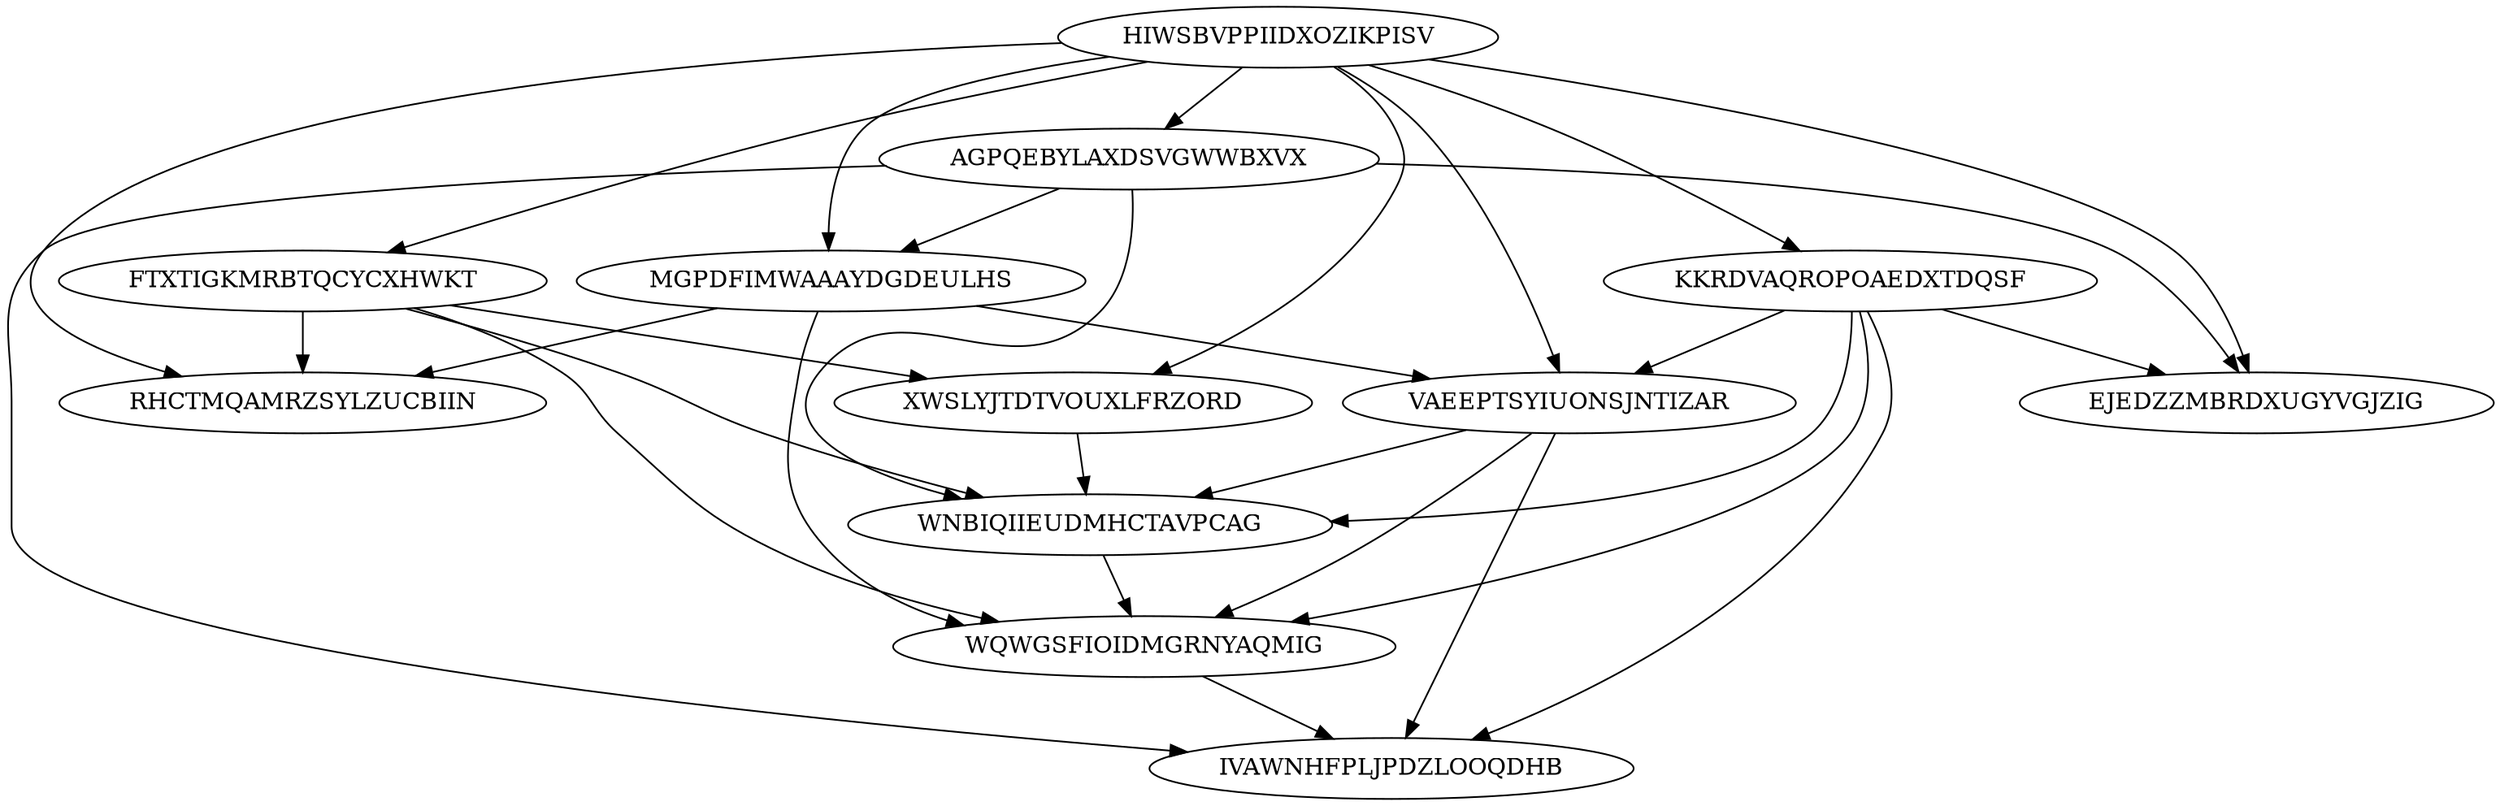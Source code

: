 digraph "N12M30" {
	HIWSBVPPIIDXOZIKPISV			[Weight=16, Start=0, Processor=1];
	AGPQEBYLAXDSVGWWBXVX			[Weight=12, Start=16, Processor=1];
	MGPDFIMWAAAYDGDEULHS			[Weight=15, Start=28, Processor=1];
	FTXTIGKMRBTQCYCXHWKT			[Weight=18, Start=26, Processor=2];
	XWSLYJTDTVOUXLFRZORD			[Weight=17, Start=44, Processor=2];
	KKRDVAQROPOAEDXTDQSF			[Weight=14, Start=33, Processor=3];
	RHCTMQAMRZSYLZUCBIIN			[Weight=15, Start=62, Processor=4];
	VAEEPTSYIUONSJNTIZAR			[Weight=12, Start=61, Processor=3];
	WNBIQIIEUDMHCTAVPCAG			[Weight=17, Start=73, Processor=3];
	WQWGSFIOIDMGRNYAQMIG			[Weight=15, Start=90, Processor=3];
	EJEDZZMBRDXUGYVGJZIG			[Weight=16, Start=77, Processor=4];
	IVAWNHFPLJPDZLOOQDHB			[Weight=18, Start=105, Processor=3];
	KKRDVAQROPOAEDXTDQSF -> WNBIQIIEUDMHCTAVPCAG		[Weight=19];
	FTXTIGKMRBTQCYCXHWKT -> WNBIQIIEUDMHCTAVPCAG		[Weight=12];
	HIWSBVPPIIDXOZIKPISV -> XWSLYJTDTVOUXLFRZORD		[Weight=11];
	KKRDVAQROPOAEDXTDQSF -> EJEDZZMBRDXUGYVGJZIG		[Weight=16];
	VAEEPTSYIUONSJNTIZAR -> WNBIQIIEUDMHCTAVPCAG		[Weight=16];
	HIWSBVPPIIDXOZIKPISV -> FTXTIGKMRBTQCYCXHWKT		[Weight=10];
	WQWGSFIOIDMGRNYAQMIG -> IVAWNHFPLJPDZLOOQDHB		[Weight=10];
	AGPQEBYLAXDSVGWWBXVX -> EJEDZZMBRDXUGYVGJZIG		[Weight=18];
	HIWSBVPPIIDXOZIKPISV -> KKRDVAQROPOAEDXTDQSF		[Weight=17];
	KKRDVAQROPOAEDXTDQSF -> IVAWNHFPLJPDZLOOQDHB		[Weight=11];
	AGPQEBYLAXDSVGWWBXVX -> WNBIQIIEUDMHCTAVPCAG		[Weight=10];
	MGPDFIMWAAAYDGDEULHS -> WQWGSFIOIDMGRNYAQMIG		[Weight=15];
	AGPQEBYLAXDSVGWWBXVX -> IVAWNHFPLJPDZLOOQDHB		[Weight=10];
	KKRDVAQROPOAEDXTDQSF -> VAEEPTSYIUONSJNTIZAR		[Weight=18];
	HIWSBVPPIIDXOZIKPISV -> MGPDFIMWAAAYDGDEULHS		[Weight=17];
	FTXTIGKMRBTQCYCXHWKT -> WQWGSFIOIDMGRNYAQMIG		[Weight=17];
	XWSLYJTDTVOUXLFRZORD -> WNBIQIIEUDMHCTAVPCAG		[Weight=12];
	FTXTIGKMRBTQCYCXHWKT -> XWSLYJTDTVOUXLFRZORD		[Weight=18];
	HIWSBVPPIIDXOZIKPISV -> RHCTMQAMRZSYLZUCBIIN		[Weight=12];
	KKRDVAQROPOAEDXTDQSF -> WQWGSFIOIDMGRNYAQMIG		[Weight=11];
	WNBIQIIEUDMHCTAVPCAG -> WQWGSFIOIDMGRNYAQMIG		[Weight=11];
	HIWSBVPPIIDXOZIKPISV -> EJEDZZMBRDXUGYVGJZIG		[Weight=16];
	FTXTIGKMRBTQCYCXHWKT -> RHCTMQAMRZSYLZUCBIIN		[Weight=13];
	AGPQEBYLAXDSVGWWBXVX -> MGPDFIMWAAAYDGDEULHS		[Weight=19];
	MGPDFIMWAAAYDGDEULHS -> VAEEPTSYIUONSJNTIZAR		[Weight=18];
	HIWSBVPPIIDXOZIKPISV -> VAEEPTSYIUONSJNTIZAR		[Weight=19];
	MGPDFIMWAAAYDGDEULHS -> RHCTMQAMRZSYLZUCBIIN		[Weight=19];
	VAEEPTSYIUONSJNTIZAR -> WQWGSFIOIDMGRNYAQMIG		[Weight=16];
	VAEEPTSYIUONSJNTIZAR -> IVAWNHFPLJPDZLOOQDHB		[Weight=13];
	HIWSBVPPIIDXOZIKPISV -> AGPQEBYLAXDSVGWWBXVX		[Weight=14];
}
